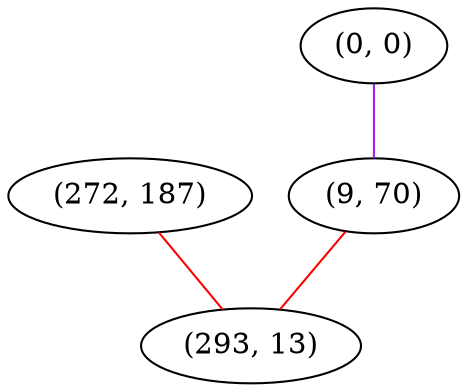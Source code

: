 graph "" {
"(272, 187)";
"(0, 0)";
"(9, 70)";
"(293, 13)";
"(272, 187)" -- "(293, 13)"  [color=red, key=0, weight=1];
"(0, 0)" -- "(9, 70)"  [color=purple, key=0, weight=4];
"(9, 70)" -- "(293, 13)"  [color=red, key=0, weight=1];
}
